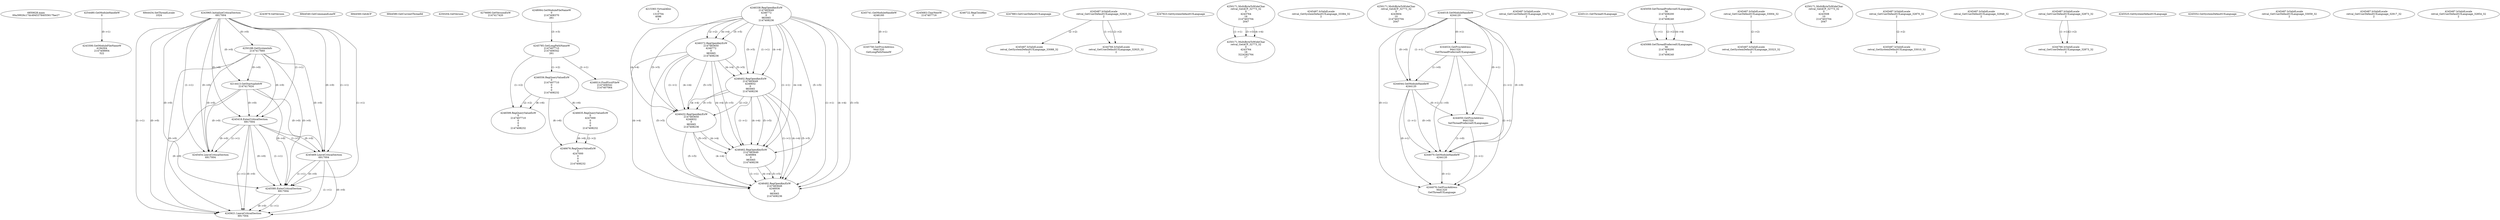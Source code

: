 // Global SCDG with merge call
digraph {
	0 [label="6850628.main
00a39926c17dc49453784055617fae27"]
	1 [label="4254480.GetModuleHandleW
0"]
	2 [label="6844434.SetThreadLocale
1024"]
	3 [label="4243965.InitializeCriticalSection
6917004"]
	4 [label="4243979.GetVersion
"]
	5 [label="4250188.GetSystemInfo
2147417660"]
	3 -> 5 [label="(0-->0)"]
	6 [label="6844540.GetCommandLineW
"]
	7 [label="4214413.GetStartupInfoW
2147417624"]
	3 -> 7 [label="(0-->0)"]
	5 -> 7 [label="(0-->0)"]
	8 [label="6844560.GetACP
"]
	9 [label="6844580.GetCurrentThreadId
"]
	10 [label="4250204.GetVersion
"]
	11 [label="4276690.GetVersionExW
2147417420"]
	12 [label="4243306.GetModuleFileNameW
4194304
2147408904
522"]
	1 -> 12 [label="(0-->1)"]
	13 [label="4248064.GetModuleFileNameW
0
2147408370
261"]
	14 [label="4215383.VirtualAlloc
0
1310704
4096
4"]
	15 [label="4246338.RegOpenKeyExW
2147483649
4246772
0
983065
2147408236"]
	16 [label="4246372.RegOpenKeyExW
2147483650
4246772
0
983065
2147408236"]
	15 -> 16 [label="(2-->2)"]
	15 -> 16 [label="(4-->4)"]
	15 -> 16 [label="(5-->5)"]
	17 [label="4245741.GetModuleHandleW
4246160"]
	18 [label="4245758.GetProcAddress
9441320
GetLongPathNameW"]
	17 -> 18 [label="(0-->1)"]
	19 [label="4245785.GetLongPathNameW
2147407710
2147406542
261"]
	13 -> 19 [label="(3-->3)"]
	20 [label="4245683.CharNextW
2147407716"]
	21 [label="4246556.RegQueryValueExW
0
2147407710
0
0
0
2147408232"]
	19 -> 21 [label="(1-->2)"]
	22 [label="4246635.RegQueryValueExW
0
4247000
0
0
0
2147408232"]
	21 -> 22 [label="(6-->6)"]
	23 [label="4246722.RegCloseKey
0"]
	24 [label="4247883.GetUserDefaultUILanguage
"]
	25 [label="4245418.EnterCriticalSection
6917004"]
	3 -> 25 [label="(1-->1)"]
	3 -> 25 [label="(0-->0)"]
	5 -> 25 [label="(0-->0)"]
	7 -> 25 [label="(0-->0)"]
	26 [label="4245469.LeaveCriticalSection
6917004"]
	3 -> 26 [label="(1-->1)"]
	25 -> 26 [label="(1-->1)"]
	3 -> 26 [label="(0-->0)"]
	5 -> 26 [label="(0-->0)"]
	7 -> 26 [label="(0-->0)"]
	25 -> 26 [label="(0-->0)"]
	27 [label="4245487.IsValidLocale
retval_GetUserDefaultUILanguage_32925_32
2"]
	28 [label="4245580.EnterCriticalSection
6917004"]
	3 -> 28 [label="(1-->1)"]
	25 -> 28 [label="(1-->1)"]
	26 -> 28 [label="(1-->1)"]
	3 -> 28 [label="(0-->0)"]
	5 -> 28 [label="(0-->0)"]
	7 -> 28 [label="(0-->0)"]
	25 -> 28 [label="(0-->0)"]
	26 -> 28 [label="(0-->0)"]
	29 [label="4245621.LeaveCriticalSection
6917004"]
	3 -> 29 [label="(1-->1)"]
	25 -> 29 [label="(1-->1)"]
	26 -> 29 [label="(1-->1)"]
	28 -> 29 [label="(1-->1)"]
	3 -> 29 [label="(0-->0)"]
	5 -> 29 [label="(0-->0)"]
	7 -> 29 [label="(0-->0)"]
	25 -> 29 [label="(0-->0)"]
	26 -> 29 [label="(0-->0)"]
	28 -> 29 [label="(0-->0)"]
	30 [label="4247923.GetSystemDefaultUILanguage
"]
	31 [label="4245487.IsValidLocale
retval_GetSystemDefaultUILanguage_33088_32
2"]
	27 -> 31 [label="(2-->2)"]
	32 [label="4250171.MultiByteToWideChar
retval_GetACP_32773_32
0
4243764
16
2147403704
2047"]
	33 [label="4250171.MultiByteToWideChar
retval_GetACP_32773_32
0
4243764
16
3224282764
17"]
	32 -> 33 [label="(1-->1)"]
	32 -> 33 [label="(3-->3)"]
	32 -> 33 [label="(4-->4)"]
	34 [label="4246402.RegOpenKeyExW
2147483649
4246832
0
983065
2147408236"]
	15 -> 34 [label="(1-->1)"]
	15 -> 34 [label="(4-->4)"]
	16 -> 34 [label="(4-->4)"]
	15 -> 34 [label="(5-->5)"]
	16 -> 34 [label="(5-->5)"]
	35 [label="4246599.RegQueryValueExW
0
2147407710
0
0
0
2147408232"]
	19 -> 35 [label="(1-->2)"]
	21 -> 35 [label="(2-->2)"]
	21 -> 35 [label="(6-->6)"]
	36 [label="4245454.LeaveCriticalSection
6917004"]
	3 -> 36 [label="(1-->1)"]
	25 -> 36 [label="(1-->1)"]
	3 -> 36 [label="(0-->0)"]
	5 -> 36 [label="(0-->0)"]
	7 -> 36 [label="(0-->0)"]
	25 -> 36 [label="(0-->0)"]
	37 [label="4245487.IsValidLocale
retval_GetSystemDefaultUILanguage_33384_32
2"]
	38 [label="4250171.MultiByteToWideChar
retval_GetACP_32773_32
0
4243604
10
2147403704
2047"]
	39 [label="4244018.GetModuleHandleW
4244120"]
	40 [label="4244024.GetProcAddress
9441320
GetThreadPreferredUILanguages"]
	39 -> 40 [label="(0-->1)"]
	41 [label="4244044.GetModuleHandleW
4244120"]
	39 -> 41 [label="(1-->1)"]
	39 -> 41 [label="(0-->0)"]
	40 -> 41 [label="(1-->0)"]
	42 [label="4244050.GetProcAddress
9441320
SetThreadPreferredUILanguages"]
	39 -> 42 [label="(0-->1)"]
	40 -> 42 [label="(1-->1)"]
	41 -> 42 [label="(0-->1)"]
	43 [label="4244070.GetModuleHandleW
4244120"]
	39 -> 43 [label="(1-->1)"]
	41 -> 43 [label="(1-->1)"]
	39 -> 43 [label="(0-->0)"]
	40 -> 43 [label="(1-->0)"]
	41 -> 43 [label="(0-->0)"]
	42 -> 43 [label="(1-->0)"]
	44 [label="4244076.GetProcAddress
9441320
GetThreadUILanguage"]
	39 -> 44 [label="(0-->1)"]
	40 -> 44 [label="(1-->1)"]
	41 -> 44 [label="(0-->1)"]
	42 -> 44 [label="(1-->1)"]
	43 -> 44 [label="(0-->1)"]
	45 [label="4246432.RegOpenKeyExW
2147483650
4246832
0
983065
2147408236"]
	16 -> 45 [label="(1-->1)"]
	34 -> 45 [label="(2-->2)"]
	15 -> 45 [label="(4-->4)"]
	16 -> 45 [label="(4-->4)"]
	34 -> 45 [label="(4-->4)"]
	15 -> 45 [label="(5-->5)"]
	16 -> 45 [label="(5-->5)"]
	34 -> 45 [label="(5-->5)"]
	46 [label="4246462.RegOpenKeyExW
2147483649
4246884
0
983065
2147408236"]
	15 -> 46 [label="(1-->1)"]
	34 -> 46 [label="(1-->1)"]
	15 -> 46 [label="(4-->4)"]
	16 -> 46 [label="(4-->4)"]
	34 -> 46 [label="(4-->4)"]
	45 -> 46 [label="(4-->4)"]
	15 -> 46 [label="(5-->5)"]
	16 -> 46 [label="(5-->5)"]
	34 -> 46 [label="(5-->5)"]
	45 -> 46 [label="(5-->5)"]
	47 [label="4246492.RegOpenKeyExW
2147483649
4246936
0
983065
2147408236"]
	15 -> 47 [label="(1-->1)"]
	34 -> 47 [label="(1-->1)"]
	46 -> 47 [label="(1-->1)"]
	15 -> 47 [label="(4-->4)"]
	16 -> 47 [label="(4-->4)"]
	34 -> 47 [label="(4-->4)"]
	45 -> 47 [label="(4-->4)"]
	46 -> 47 [label="(4-->4)"]
	15 -> 47 [label="(5-->5)"]
	16 -> 47 [label="(5-->5)"]
	34 -> 47 [label="(5-->5)"]
	45 -> 47 [label="(5-->5)"]
	46 -> 47 [label="(5-->5)"]
	48 [label="4245487.IsValidLocale
retval_GetUserDefaultUILanguage_33475_32
2"]
	49 [label="4245121.GetThreadUILanguage
"]
	50 [label="4245059.GetThreadPreferredUILanguages
56
2147408200
0
2147408240"]
	51 [label="4245088.GetThreadPreferredUILanguages
56
2147408200
0
2147408240"]
	50 -> 51 [label="(1-->1)"]
	50 -> 51 [label="(2-->2)"]
	50 -> 51 [label="(4-->4)"]
	52 [label="4246014.FindFirstFileW
2147406542
2147407064"]
	19 -> 52 [label="(2-->1)"]
	53 [label="4245487.IsValidLocale
retval_GetUserDefaultUILanguage_33004_32
2"]
	54 [label="4245487.IsValidLocale
retval_GetSystemDefaultUILanguage_33323_32
2"]
	53 -> 54 [label="(2-->2)"]
	55 [label="4250171.MultiByteToWideChar
retval_GetACP_32773_32
0
4243508
10
2147403704
2047"]
	56 [label="4245487.IsValidLocale
retval_GetUserDefaultUILanguage_32870_32
2"]
	57 [label="4246676.RegQueryValueExW
0
4247000
0
0
0
2147408232"]
	22 -> 57 [label="(2-->2)"]
	21 -> 57 [label="(6-->6)"]
	22 -> 57 [label="(6-->6)"]
	58 [label="4245487.IsValidLocale
retval_GetUserDefaultUILanguage_32948_32
2"]
	59 [label="4245487.IsValidLocale
retval_GetUserDefaultUILanguage_32873_32
2"]
	60 [label="4244766.IsValidLocale
retval_GetUserDefaultUILanguage_32873_32
2"]
	59 -> 60 [label="(1-->1)"]
	59 -> 60 [label="(2-->2)"]
	61 [label="4245525.GetSystemDefaultUILanguage
"]
	62 [label="4245552.GetSystemDefaultUILanguage
"]
	63 [label="4245487.IsValidLocale
retval_GetUserDefaultUILanguage_33059_32
2"]
	64 [label="4245487.IsValidLocale
retval_GetUserDefaultUILanguage_32917_32
2"]
	65 [label="4245487.IsValidLocale
retval_GetUserDefaultUILanguage_32854_32
2"]
	66 [label="4244766.IsValidLocale
retval_GetUserDefaultUILanguage_32925_32
2"]
	27 -> 66 [label="(1-->1)"]
	27 -> 66 [label="(2-->2)"]
	67 [label="4245487.IsValidLocale
retval_GetSystemDefaultUILanguage_33010_32
2"]
	56 -> 67 [label="(2-->2)"]
}
